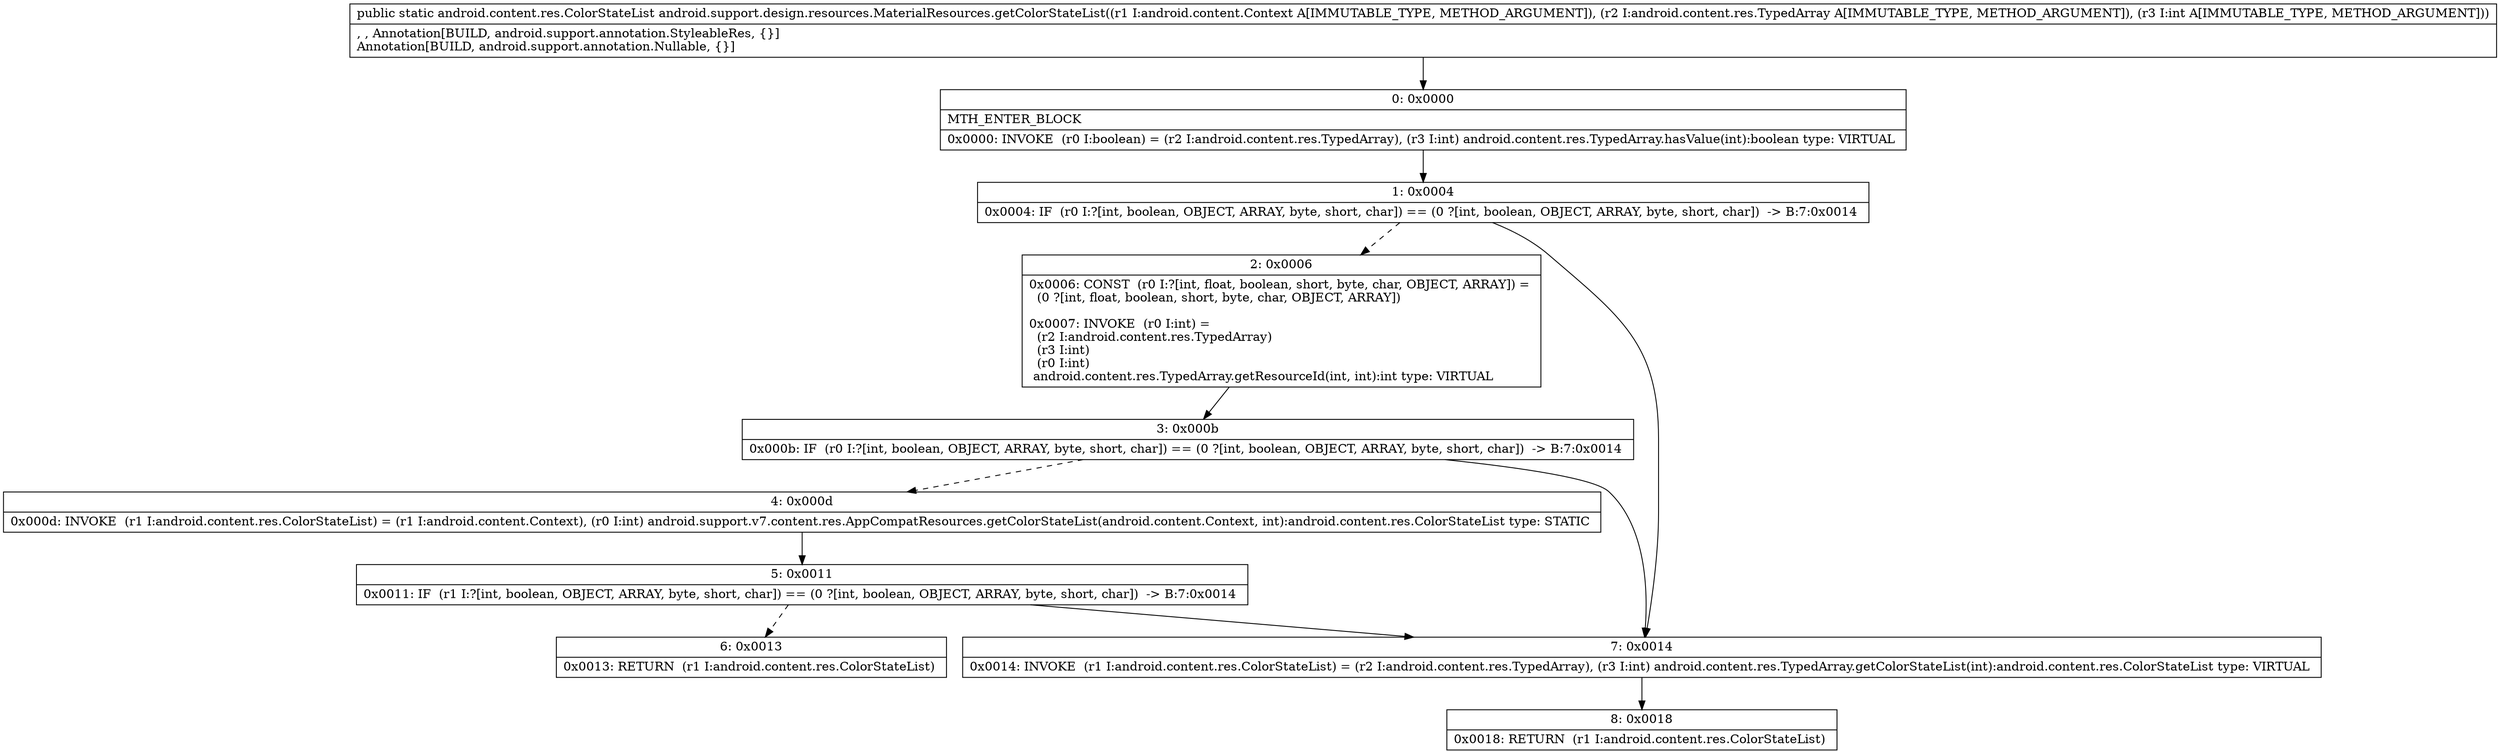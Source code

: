 digraph "CFG forandroid.support.design.resources.MaterialResources.getColorStateList(Landroid\/content\/Context;Landroid\/content\/res\/TypedArray;I)Landroid\/content\/res\/ColorStateList;" {
Node_0 [shape=record,label="{0\:\ 0x0000|MTH_ENTER_BLOCK\l|0x0000: INVOKE  (r0 I:boolean) = (r2 I:android.content.res.TypedArray), (r3 I:int) android.content.res.TypedArray.hasValue(int):boolean type: VIRTUAL \l}"];
Node_1 [shape=record,label="{1\:\ 0x0004|0x0004: IF  (r0 I:?[int, boolean, OBJECT, ARRAY, byte, short, char]) == (0 ?[int, boolean, OBJECT, ARRAY, byte, short, char])  \-\> B:7:0x0014 \l}"];
Node_2 [shape=record,label="{2\:\ 0x0006|0x0006: CONST  (r0 I:?[int, float, boolean, short, byte, char, OBJECT, ARRAY]) = \l  (0 ?[int, float, boolean, short, byte, char, OBJECT, ARRAY])\l \l0x0007: INVOKE  (r0 I:int) = \l  (r2 I:android.content.res.TypedArray)\l  (r3 I:int)\l  (r0 I:int)\l android.content.res.TypedArray.getResourceId(int, int):int type: VIRTUAL \l}"];
Node_3 [shape=record,label="{3\:\ 0x000b|0x000b: IF  (r0 I:?[int, boolean, OBJECT, ARRAY, byte, short, char]) == (0 ?[int, boolean, OBJECT, ARRAY, byte, short, char])  \-\> B:7:0x0014 \l}"];
Node_4 [shape=record,label="{4\:\ 0x000d|0x000d: INVOKE  (r1 I:android.content.res.ColorStateList) = (r1 I:android.content.Context), (r0 I:int) android.support.v7.content.res.AppCompatResources.getColorStateList(android.content.Context, int):android.content.res.ColorStateList type: STATIC \l}"];
Node_5 [shape=record,label="{5\:\ 0x0011|0x0011: IF  (r1 I:?[int, boolean, OBJECT, ARRAY, byte, short, char]) == (0 ?[int, boolean, OBJECT, ARRAY, byte, short, char])  \-\> B:7:0x0014 \l}"];
Node_6 [shape=record,label="{6\:\ 0x0013|0x0013: RETURN  (r1 I:android.content.res.ColorStateList) \l}"];
Node_7 [shape=record,label="{7\:\ 0x0014|0x0014: INVOKE  (r1 I:android.content.res.ColorStateList) = (r2 I:android.content.res.TypedArray), (r3 I:int) android.content.res.TypedArray.getColorStateList(int):android.content.res.ColorStateList type: VIRTUAL \l}"];
Node_8 [shape=record,label="{8\:\ 0x0018|0x0018: RETURN  (r1 I:android.content.res.ColorStateList) \l}"];
MethodNode[shape=record,label="{public static android.content.res.ColorStateList android.support.design.resources.MaterialResources.getColorStateList((r1 I:android.content.Context A[IMMUTABLE_TYPE, METHOD_ARGUMENT]), (r2 I:android.content.res.TypedArray A[IMMUTABLE_TYPE, METHOD_ARGUMENT]), (r3 I:int A[IMMUTABLE_TYPE, METHOD_ARGUMENT]))  | , , Annotation[BUILD, android.support.annotation.StyleableRes, \{\}]\lAnnotation[BUILD, android.support.annotation.Nullable, \{\}]\l}"];
MethodNode -> Node_0;
Node_0 -> Node_1;
Node_1 -> Node_2[style=dashed];
Node_1 -> Node_7;
Node_2 -> Node_3;
Node_3 -> Node_4[style=dashed];
Node_3 -> Node_7;
Node_4 -> Node_5;
Node_5 -> Node_6[style=dashed];
Node_5 -> Node_7;
Node_7 -> Node_8;
}

